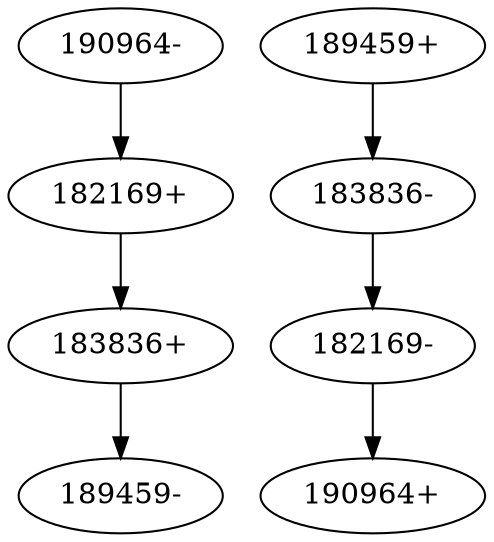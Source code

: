 digraph adj {
graph [k=2]
edge [d=-1]
"182169+" [l=17429]
"182169-" [l=17429]
"183836+" [l=13589]
"183836-" [l=13589]
"189459+" [l=21956]
"189459-" [l=21956]
"190964+" [l=36887]
"190964-" [l=36887]
"182169+" -> "183836+" [d=447 e=100.0 n=24]
"182169-" -> "190964+" [d=1310 e=100.0 n=14]
"183836+" -> "189459-" [d=72 e=100.0 n=15]
"183836-" -> "182169-" [d=447 e=100.0 n=24]
"189459+" -> "183836-" [d=72 e=100.0 n=15]
"190964-" -> "182169+" [d=1310 e=100.0 n=14]
}
